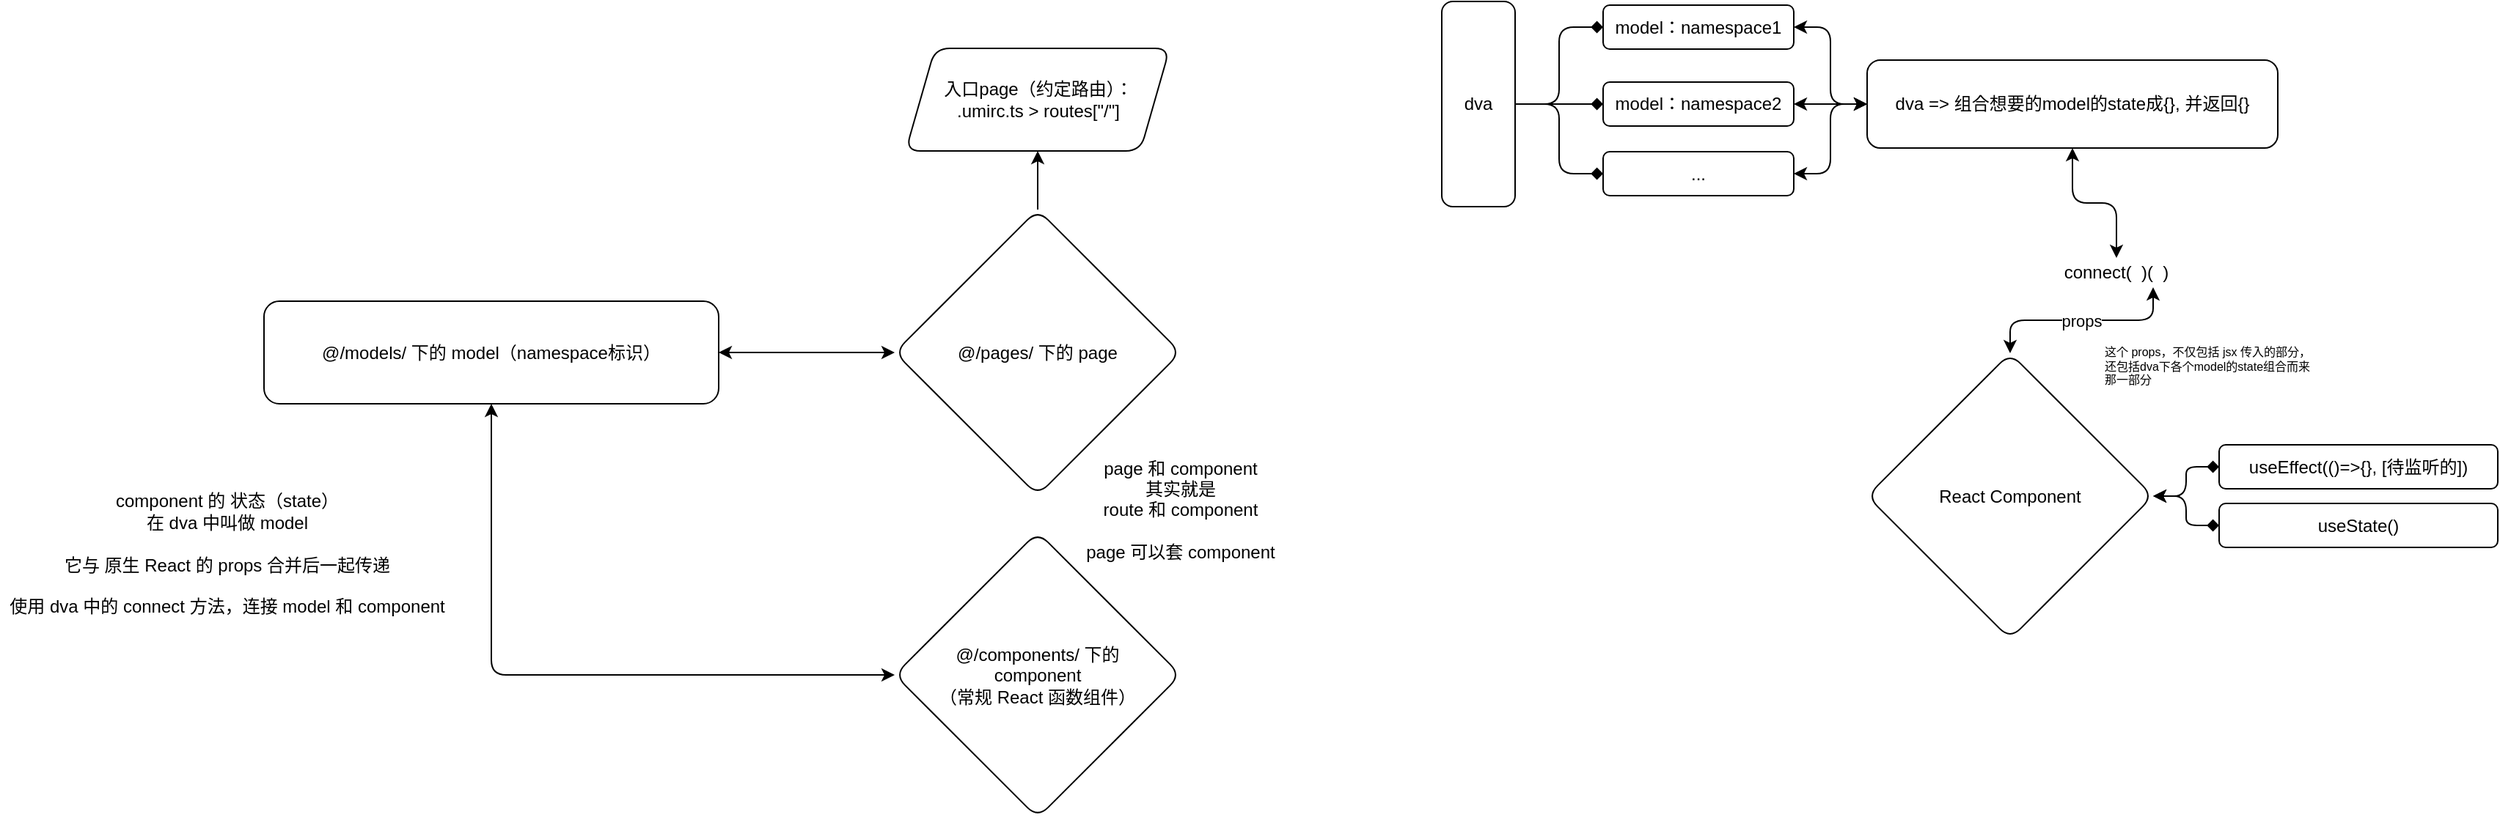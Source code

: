 <mxfile version="13.7.9" type="device"><diagram id="crYIwok13aSnJ2stNXvM" name="第 1 页"><mxGraphModel dx="2249" dy="822" grid="0" gridSize="10" guides="1" tooltips="1" connect="1" arrows="1" fold="1" page="1" pageScale="1" pageWidth="827" pageHeight="1169" math="0" shadow="0"><root><mxCell id="0"/><mxCell id="1" parent="0"/><mxCell id="Wuz5GM-f2b4PEHW0mnzy-3" value="" style="edgeStyle=orthogonalEdgeStyle;rounded=1;orthogonalLoop=1;jettySize=auto;html=1;startArrow=classic;startFill=1;strokeWidth=1;" edge="1" parent="1" source="Wuz5GM-f2b4PEHW0mnzy-1" target="Wuz5GM-f2b4PEHW0mnzy-2"><mxGeometry relative="1" as="geometry"/></mxCell><mxCell id="Wuz5GM-f2b4PEHW0mnzy-1" value="@/models/ 下的 model（namespace标识）" style="rounded=1;whiteSpace=wrap;html=1;" vertex="1" parent="1"><mxGeometry x="60" y="412.5" width="310" height="70" as="geometry"/></mxCell><mxCell id="Wuz5GM-f2b4PEHW0mnzy-5" value="" style="edgeStyle=orthogonalEdgeStyle;rounded=0;orthogonalLoop=1;jettySize=auto;html=1;" edge="1" parent="1" source="Wuz5GM-f2b4PEHW0mnzy-2" target="Wuz5GM-f2b4PEHW0mnzy-4"><mxGeometry relative="1" as="geometry"/></mxCell><mxCell id="Wuz5GM-f2b4PEHW0mnzy-2" value="@/pages/ 下的 page" style="rhombus;whiteSpace=wrap;html=1;rounded=1;" vertex="1" parent="1"><mxGeometry x="490" y="350" width="195" height="195" as="geometry"/></mxCell><mxCell id="Wuz5GM-f2b4PEHW0mnzy-4" value="入口page（约定路由）：&lt;br&gt;.umirc.ts &amp;gt; routes[&quot;/&quot;]" style="shape=parallelogram;perimeter=parallelogramPerimeter;whiteSpace=wrap;html=1;fixedSize=1;rounded=1;" vertex="1" parent="1"><mxGeometry x="497.5" y="240" width="180" height="70" as="geometry"/></mxCell><mxCell id="Wuz5GM-f2b4PEHW0mnzy-10" style="edgeStyle=orthogonalEdgeStyle;rounded=1;orthogonalLoop=1;jettySize=auto;html=1;startArrow=classic;startFill=1;strokeWidth=1;" edge="1" parent="1" source="Wuz5GM-f2b4PEHW0mnzy-9" target="Wuz5GM-f2b4PEHW0mnzy-1"><mxGeometry relative="1" as="geometry"/></mxCell><mxCell id="Wuz5GM-f2b4PEHW0mnzy-9" value="@/components/ 下的&lt;br&gt;component&lt;br&gt;（常规 React 函数组件）" style="rhombus;whiteSpace=wrap;html=1;rounded=1;" vertex="1" parent="1"><mxGeometry x="490" y="570" width="195" height="195" as="geometry"/></mxCell><mxCell id="Wuz5GM-f2b4PEHW0mnzy-11" value="page 和 component&lt;br&gt;其实就是 &lt;br&gt;route 和 component&lt;br&gt;&lt;br&gt;page 可以套 component" style="text;html=1;strokeColor=none;fillColor=none;align=center;verticalAlign=middle;whiteSpace=wrap;rounded=0;" vertex="1" parent="1"><mxGeometry x="600" y="500" width="170" height="110" as="geometry"/></mxCell><mxCell id="Wuz5GM-f2b4PEHW0mnzy-12" value="component 的 状态（state）&lt;br&gt;在 dva 中叫做 model&lt;br&gt;&lt;br&gt;它与 原生 React 的 props 合并后一起传递&lt;br&gt;&lt;br&gt;使用 dva 中的 connect 方法，连接 model 和 component" style="text;html=1;strokeColor=none;fillColor=none;align=center;verticalAlign=middle;whiteSpace=wrap;rounded=0;" vertex="1" parent="1"><mxGeometry x="-120" y="530" width="310" height="110" as="geometry"/></mxCell><mxCell id="Wuz5GM-f2b4PEHW0mnzy-15" value="" style="edgeStyle=orthogonalEdgeStyle;rounded=1;orthogonalLoop=1;jettySize=auto;html=1;startArrow=none;startFill=0;strokeWidth=1;endArrow=diamond;endFill=1;" edge="1" parent="1" source="Wuz5GM-f2b4PEHW0mnzy-13" target="Wuz5GM-f2b4PEHW0mnzy-14"><mxGeometry relative="1" as="geometry"/></mxCell><mxCell id="Wuz5GM-f2b4PEHW0mnzy-18" style="edgeStyle=orthogonalEdgeStyle;rounded=1;orthogonalLoop=1;jettySize=auto;html=1;exitX=1;exitY=0.5;exitDx=0;exitDy=0;entryX=0;entryY=0.5;entryDx=0;entryDy=0;startArrow=none;startFill=0;strokeWidth=1;endArrow=diamond;endFill=1;" edge="1" parent="1" source="Wuz5GM-f2b4PEHW0mnzy-13" target="Wuz5GM-f2b4PEHW0mnzy-16"><mxGeometry relative="1" as="geometry"/></mxCell><mxCell id="Wuz5GM-f2b4PEHW0mnzy-19" style="edgeStyle=orthogonalEdgeStyle;rounded=1;orthogonalLoop=1;jettySize=auto;html=1;exitX=1;exitY=0.5;exitDx=0;exitDy=0;entryX=0;entryY=0.5;entryDx=0;entryDy=0;startArrow=none;startFill=0;strokeWidth=1;endArrow=diamond;endFill=1;" edge="1" parent="1" source="Wuz5GM-f2b4PEHW0mnzy-13" target="Wuz5GM-f2b4PEHW0mnzy-17"><mxGeometry relative="1" as="geometry"/></mxCell><mxCell id="Wuz5GM-f2b4PEHW0mnzy-13" value="dva" style="rounded=1;whiteSpace=wrap;html=1;" vertex="1" parent="1"><mxGeometry x="863" y="208" width="50" height="140" as="geometry"/></mxCell><mxCell id="Wuz5GM-f2b4PEHW0mnzy-22" style="edgeStyle=orthogonalEdgeStyle;rounded=1;orthogonalLoop=1;jettySize=auto;html=1;exitX=1;exitY=0.5;exitDx=0;exitDy=0;entryX=0;entryY=0.5;entryDx=0;entryDy=0;startArrow=classic;startFill=1;strokeWidth=1;" edge="1" parent="1" source="Wuz5GM-f2b4PEHW0mnzy-14" target="Wuz5GM-f2b4PEHW0mnzy-21"><mxGeometry relative="1" as="geometry"/></mxCell><mxCell id="Wuz5GM-f2b4PEHW0mnzy-14" value="model：namespace1" style="rounded=1;whiteSpace=wrap;html=1;" vertex="1" parent="1"><mxGeometry x="973" y="210.5" width="130" height="30" as="geometry"/></mxCell><mxCell id="Wuz5GM-f2b4PEHW0mnzy-23" style="edgeStyle=orthogonalEdgeStyle;rounded=1;orthogonalLoop=1;jettySize=auto;html=1;exitX=1;exitY=0.5;exitDx=0;exitDy=0;startArrow=classic;startFill=1;strokeWidth=1;entryX=0;entryY=0.5;entryDx=0;entryDy=0;" edge="1" parent="1" source="Wuz5GM-f2b4PEHW0mnzy-16" target="Wuz5GM-f2b4PEHW0mnzy-21"><mxGeometry relative="1" as="geometry"><mxPoint x="1193" y="280.5" as="targetPoint"/></mxGeometry></mxCell><mxCell id="Wuz5GM-f2b4PEHW0mnzy-16" value="model：namespace2" style="rounded=1;whiteSpace=wrap;html=1;" vertex="1" parent="1"><mxGeometry x="973" y="263" width="130" height="30" as="geometry"/></mxCell><mxCell id="Wuz5GM-f2b4PEHW0mnzy-24" style="edgeStyle=orthogonalEdgeStyle;rounded=1;orthogonalLoop=1;jettySize=auto;html=1;exitX=1;exitY=0.5;exitDx=0;exitDy=0;entryX=0;entryY=0.5;entryDx=0;entryDy=0;startArrow=classic;startFill=1;strokeWidth=1;" edge="1" parent="1" source="Wuz5GM-f2b4PEHW0mnzy-17" target="Wuz5GM-f2b4PEHW0mnzy-21"><mxGeometry relative="1" as="geometry"/></mxCell><mxCell id="Wuz5GM-f2b4PEHW0mnzy-17" value="..." style="rounded=1;whiteSpace=wrap;html=1;" vertex="1" parent="1"><mxGeometry x="973" y="310.5" width="130" height="30" as="geometry"/></mxCell><mxCell id="Wuz5GM-f2b4PEHW0mnzy-27" value="props" style="edgeStyle=orthogonalEdgeStyle;rounded=1;orthogonalLoop=1;jettySize=auto;html=1;exitX=0.75;exitY=1;exitDx=0;exitDy=0;entryX=0.5;entryY=0;entryDx=0;entryDy=0;startArrow=classic;startFill=1;strokeWidth=1;" edge="1" parent="1" source="Wuz5GM-f2b4PEHW0mnzy-20" target="Wuz5GM-f2b4PEHW0mnzy-26"><mxGeometry relative="1" as="geometry"/></mxCell><mxCell id="Wuz5GM-f2b4PEHW0mnzy-20" value="connect(&amp;nbsp; )(&amp;nbsp; )" style="text;html=1;strokeColor=none;fillColor=none;align=center;verticalAlign=middle;whiteSpace=wrap;rounded=0;" vertex="1" parent="1"><mxGeometry x="1273" y="383" width="100" height="20" as="geometry"/></mxCell><mxCell id="Wuz5GM-f2b4PEHW0mnzy-25" style="edgeStyle=orthogonalEdgeStyle;rounded=1;orthogonalLoop=1;jettySize=auto;html=1;exitX=0.5;exitY=1;exitDx=0;exitDy=0;startArrow=classic;startFill=1;strokeWidth=1;" edge="1" parent="1" source="Wuz5GM-f2b4PEHW0mnzy-21" target="Wuz5GM-f2b4PEHW0mnzy-20"><mxGeometry relative="1" as="geometry"/></mxCell><mxCell id="Wuz5GM-f2b4PEHW0mnzy-21" value="dva =&amp;gt; 组合想要的model的state成{}, 并返回{}" style="rounded=1;whiteSpace=wrap;html=1;" vertex="1" parent="1"><mxGeometry x="1153" y="248" width="280" height="60" as="geometry"/></mxCell><mxCell id="Wuz5GM-f2b4PEHW0mnzy-31" value="" style="edgeStyle=orthogonalEdgeStyle;rounded=1;orthogonalLoop=1;jettySize=auto;html=1;startArrow=classic;startFill=1;endArrow=diamond;endFill=1;strokeWidth=1;fontSize=8;" edge="1" parent="1" source="Wuz5GM-f2b4PEHW0mnzy-26" target="Wuz5GM-f2b4PEHW0mnzy-30"><mxGeometry relative="1" as="geometry"/></mxCell><mxCell id="Wuz5GM-f2b4PEHW0mnzy-34" style="edgeStyle=orthogonalEdgeStyle;rounded=1;orthogonalLoop=1;jettySize=auto;html=1;exitX=1;exitY=0.5;exitDx=0;exitDy=0;startArrow=classic;startFill=1;endArrow=diamond;endFill=1;strokeWidth=1;fontSize=8;" edge="1" parent="1" source="Wuz5GM-f2b4PEHW0mnzy-26" target="Wuz5GM-f2b4PEHW0mnzy-32"><mxGeometry relative="1" as="geometry"/></mxCell><mxCell id="Wuz5GM-f2b4PEHW0mnzy-26" value="React Component" style="rhombus;whiteSpace=wrap;html=1;rounded=1;" vertex="1" parent="1"><mxGeometry x="1153" y="448" width="195" height="195" as="geometry"/></mxCell><mxCell id="Wuz5GM-f2b4PEHW0mnzy-28" value="这个 props，不仅包括 jsx 传入的部分，还包括dva下各个model的state组合而来那一部分" style="text;html=1;strokeColor=none;fillColor=none;align=left;verticalAlign=middle;whiteSpace=wrap;rounded=0;fontSize=8;" vertex="1" parent="1"><mxGeometry x="1313" y="440.5" width="150" height="32.5" as="geometry"/></mxCell><mxCell id="Wuz5GM-f2b4PEHW0mnzy-30" value="useEffect(()=&amp;gt;{}, [待监听的])" style="whiteSpace=wrap;html=1;rounded=1;" vertex="1" parent="1"><mxGeometry x="1393" y="510.5" width="190" height="30" as="geometry"/></mxCell><mxCell id="Wuz5GM-f2b4PEHW0mnzy-32" value="useState()" style="whiteSpace=wrap;html=1;rounded=1;" vertex="1" parent="1"><mxGeometry x="1393" y="550.5" width="190" height="30" as="geometry"/></mxCell></root></mxGraphModel></diagram></mxfile>